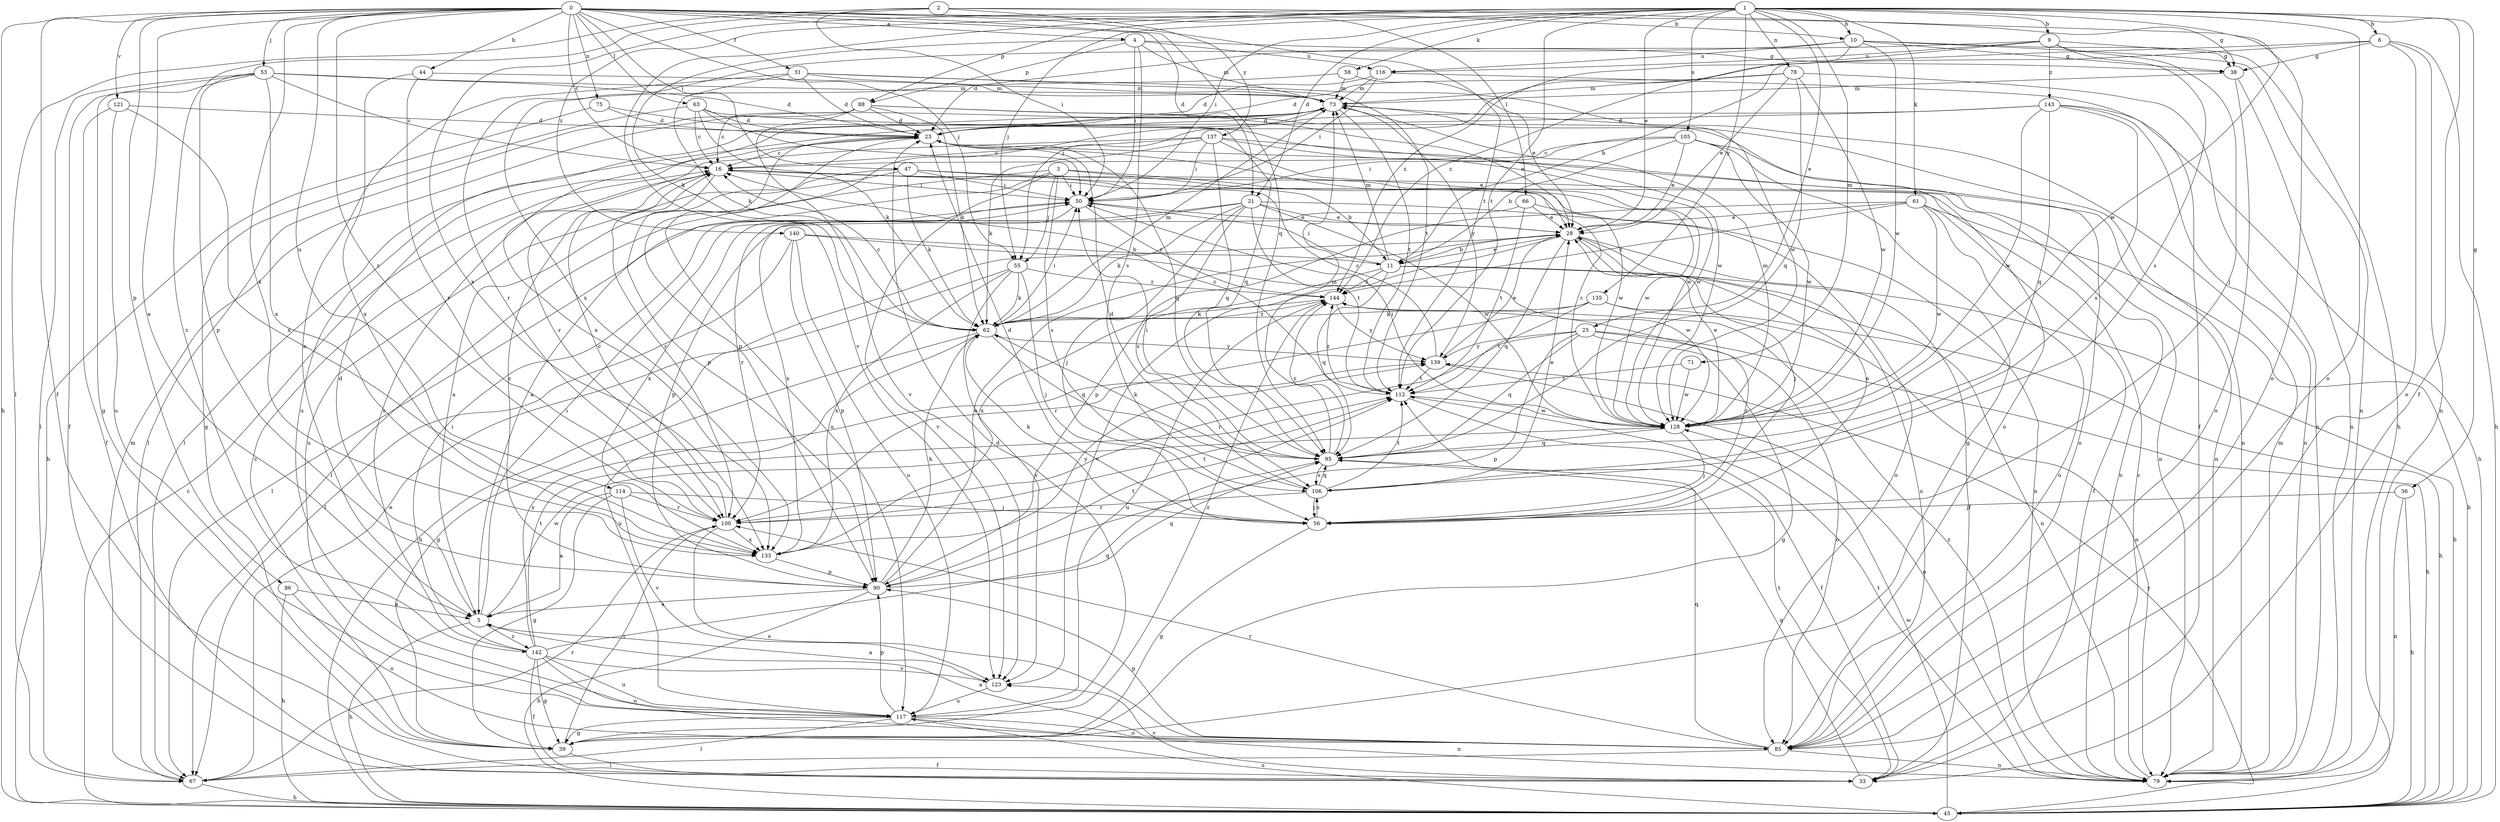 strict digraph  {
0;
1;
2;
3;
4;
5;
6;
9;
10;
11;
16;
21;
23;
25;
28;
31;
33;
36;
38;
39;
44;
45;
47;
50;
53;
55;
56;
58;
61;
62;
63;
66;
67;
71;
73;
75;
78;
79;
85;
86;
88;
90;
95;
100;
105;
106;
112;
114;
116;
117;
121;
123;
128;
133;
135;
137;
139;
140;
142;
143;
144;
0 -> 4  [label=a];
0 -> 5  [label=a];
0 -> 16  [label=c];
0 -> 21  [label=d];
0 -> 31  [label=f];
0 -> 33  [label=f];
0 -> 44  [label=h];
0 -> 45  [label=h];
0 -> 47  [label=i];
0 -> 53  [label=j];
0 -> 55  [label=j];
0 -> 63  [label=l];
0 -> 66  [label=l];
0 -> 75  [label=n];
0 -> 85  [label=o];
0 -> 86  [label=p];
0 -> 95  [label=q];
0 -> 100  [label=r];
0 -> 112  [label=t];
0 -> 114  [label=u];
0 -> 121  [label=v];
0 -> 133  [label=x];
1 -> 6  [label=b];
1 -> 9  [label=b];
1 -> 10  [label=b];
1 -> 21  [label=d];
1 -> 25  [label=e];
1 -> 28  [label=e];
1 -> 33  [label=f];
1 -> 36  [label=g];
1 -> 50  [label=i];
1 -> 55  [label=j];
1 -> 58  [label=k];
1 -> 61  [label=k];
1 -> 71  [label=m];
1 -> 78  [label=n];
1 -> 85  [label=o];
1 -> 88  [label=p];
1 -> 105  [label=s];
1 -> 112  [label=t];
1 -> 123  [label=v];
1 -> 128  [label=w];
1 -> 133  [label=x];
1 -> 135  [label=y];
1 -> 140  [label=z];
2 -> 10  [label=b];
2 -> 38  [label=g];
2 -> 50  [label=i];
2 -> 67  [label=l];
2 -> 137  [label=y];
2 -> 142  [label=z];
3 -> 5  [label=a];
3 -> 11  [label=b];
3 -> 50  [label=i];
3 -> 55  [label=j];
3 -> 67  [label=l];
3 -> 106  [label=s];
3 -> 123  [label=v];
3 -> 128  [label=w];
4 -> 38  [label=g];
4 -> 50  [label=i];
4 -> 62  [label=k];
4 -> 73  [label=m];
4 -> 88  [label=p];
4 -> 106  [label=s];
4 -> 116  [label=u];
5 -> 23  [label=d];
5 -> 45  [label=h];
5 -> 50  [label=i];
5 -> 128  [label=w];
5 -> 142  [label=z];
6 -> 11  [label=b];
6 -> 38  [label=g];
6 -> 45  [label=h];
6 -> 55  [label=j];
6 -> 79  [label=n];
6 -> 85  [label=o];
9 -> 23  [label=d];
9 -> 38  [label=g];
9 -> 56  [label=j];
9 -> 106  [label=s];
9 -> 116  [label=u];
9 -> 143  [label=z];
9 -> 144  [label=z];
10 -> 38  [label=g];
10 -> 45  [label=h];
10 -> 79  [label=n];
10 -> 116  [label=u];
10 -> 128  [label=w];
10 -> 133  [label=x];
10 -> 144  [label=z];
11 -> 28  [label=e];
11 -> 45  [label=h];
11 -> 50  [label=i];
11 -> 73  [label=m];
11 -> 79  [label=n];
11 -> 95  [label=q];
11 -> 133  [label=x];
11 -> 144  [label=z];
16 -> 50  [label=i];
16 -> 100  [label=r];
21 -> 28  [label=e];
21 -> 56  [label=j];
21 -> 62  [label=k];
21 -> 79  [label=n];
21 -> 100  [label=r];
21 -> 106  [label=s];
21 -> 112  [label=t];
21 -> 128  [label=w];
21 -> 133  [label=x];
23 -> 16  [label=c];
23 -> 79  [label=n];
23 -> 90  [label=p];
23 -> 95  [label=q];
23 -> 117  [label=u];
23 -> 128  [label=w];
25 -> 39  [label=g];
25 -> 45  [label=h];
25 -> 85  [label=o];
25 -> 90  [label=p];
25 -> 95  [label=q];
25 -> 100  [label=r];
25 -> 139  [label=y];
28 -> 11  [label=b];
28 -> 33  [label=f];
28 -> 56  [label=j];
28 -> 85  [label=o];
28 -> 95  [label=q];
28 -> 123  [label=v];
31 -> 5  [label=a];
31 -> 23  [label=d];
31 -> 62  [label=k];
31 -> 73  [label=m];
31 -> 112  [label=t];
31 -> 128  [label=w];
33 -> 95  [label=q];
33 -> 112  [label=t];
33 -> 123  [label=v];
36 -> 45  [label=h];
36 -> 56  [label=j];
36 -> 79  [label=n];
38 -> 73  [label=m];
38 -> 79  [label=n];
38 -> 85  [label=o];
39 -> 16  [label=c];
39 -> 23  [label=d];
39 -> 33  [label=f];
39 -> 100  [label=r];
44 -> 73  [label=m];
44 -> 100  [label=r];
44 -> 133  [label=x];
45 -> 16  [label=c];
45 -> 117  [label=u];
45 -> 128  [label=w];
45 -> 139  [label=y];
47 -> 5  [label=a];
47 -> 50  [label=i];
47 -> 62  [label=k];
47 -> 79  [label=n];
47 -> 117  [label=u];
47 -> 128  [label=w];
50 -> 28  [label=e];
50 -> 67  [label=l];
50 -> 133  [label=x];
50 -> 144  [label=z];
53 -> 16  [label=c];
53 -> 23  [label=d];
53 -> 33  [label=f];
53 -> 39  [label=g];
53 -> 67  [label=l];
53 -> 73  [label=m];
53 -> 90  [label=p];
53 -> 133  [label=x];
55 -> 45  [label=h];
55 -> 56  [label=j];
55 -> 62  [label=k];
55 -> 123  [label=v];
55 -> 133  [label=x];
55 -> 144  [label=z];
56 -> 23  [label=d];
56 -> 28  [label=e];
56 -> 39  [label=g];
56 -> 62  [label=k];
56 -> 106  [label=s];
56 -> 144  [label=z];
58 -> 28  [label=e];
58 -> 73  [label=m];
58 -> 100  [label=r];
61 -> 28  [label=e];
61 -> 33  [label=f];
61 -> 45  [label=h];
61 -> 85  [label=o];
61 -> 90  [label=p];
61 -> 128  [label=w];
61 -> 144  [label=z];
62 -> 16  [label=c];
62 -> 39  [label=g];
62 -> 50  [label=i];
62 -> 73  [label=m];
62 -> 95  [label=q];
62 -> 117  [label=u];
62 -> 139  [label=y];
62 -> 144  [label=z];
63 -> 16  [label=c];
63 -> 23  [label=d];
63 -> 39  [label=g];
63 -> 50  [label=i];
63 -> 62  [label=k];
63 -> 128  [label=w];
66 -> 28  [label=e];
66 -> 85  [label=o];
66 -> 90  [label=p];
66 -> 112  [label=t];
67 -> 28  [label=e];
67 -> 45  [label=h];
67 -> 73  [label=m];
67 -> 100  [label=r];
71 -> 112  [label=t];
71 -> 128  [label=w];
73 -> 23  [label=d];
73 -> 79  [label=n];
73 -> 90  [label=p];
73 -> 112  [label=t];
73 -> 117  [label=u];
73 -> 133  [label=x];
73 -> 139  [label=y];
75 -> 23  [label=d];
75 -> 45  [label=h];
75 -> 95  [label=q];
78 -> 23  [label=d];
78 -> 28  [label=e];
78 -> 73  [label=m];
78 -> 79  [label=n];
78 -> 95  [label=q];
78 -> 128  [label=w];
79 -> 16  [label=c];
79 -> 73  [label=m];
79 -> 112  [label=t];
79 -> 144  [label=z];
85 -> 5  [label=a];
85 -> 67  [label=l];
85 -> 79  [label=n];
85 -> 90  [label=p];
85 -> 95  [label=q];
85 -> 100  [label=r];
86 -> 5  [label=a];
86 -> 45  [label=h];
86 -> 85  [label=o];
88 -> 16  [label=c];
88 -> 23  [label=d];
88 -> 28  [label=e];
88 -> 62  [label=k];
88 -> 67  [label=l];
88 -> 85  [label=o];
88 -> 123  [label=v];
90 -> 5  [label=a];
90 -> 16  [label=c];
90 -> 28  [label=e];
90 -> 45  [label=h];
90 -> 62  [label=k];
90 -> 95  [label=q];
90 -> 112  [label=t];
95 -> 50  [label=i];
95 -> 62  [label=k];
95 -> 73  [label=m];
95 -> 106  [label=s];
95 -> 144  [label=z];
100 -> 16  [label=c];
100 -> 85  [label=o];
100 -> 112  [label=t];
100 -> 133  [label=x];
105 -> 11  [label=b];
105 -> 16  [label=c];
105 -> 28  [label=e];
105 -> 39  [label=g];
105 -> 50  [label=i];
105 -> 85  [label=o];
105 -> 128  [label=w];
106 -> 23  [label=d];
106 -> 28  [label=e];
106 -> 56  [label=j];
106 -> 95  [label=q];
106 -> 100  [label=r];
106 -> 112  [label=t];
112 -> 16  [label=c];
112 -> 33  [label=f];
112 -> 128  [label=w];
112 -> 144  [label=z];
114 -> 5  [label=a];
114 -> 39  [label=g];
114 -> 56  [label=j];
114 -> 100  [label=r];
114 -> 123  [label=v];
116 -> 23  [label=d];
116 -> 33  [label=f];
116 -> 50  [label=i];
116 -> 73  [label=m];
117 -> 39  [label=g];
117 -> 67  [label=l];
117 -> 79  [label=n];
117 -> 85  [label=o];
117 -> 90  [label=p];
117 -> 144  [label=z];
121 -> 23  [label=d];
121 -> 33  [label=f];
121 -> 117  [label=u];
121 -> 133  [label=x];
123 -> 5  [label=a];
123 -> 117  [label=u];
128 -> 16  [label=c];
128 -> 28  [label=e];
128 -> 50  [label=i];
128 -> 56  [label=j];
128 -> 73  [label=m];
128 -> 95  [label=q];
133 -> 90  [label=p];
133 -> 139  [label=y];
135 -> 45  [label=h];
135 -> 62  [label=k];
135 -> 79  [label=n];
135 -> 100  [label=r];
135 -> 112  [label=t];
137 -> 16  [label=c];
137 -> 28  [label=e];
137 -> 50  [label=i];
137 -> 62  [label=k];
137 -> 79  [label=n];
137 -> 95  [label=q];
137 -> 100  [label=r];
137 -> 128  [label=w];
139 -> 16  [label=c];
139 -> 28  [label=e];
139 -> 79  [label=n];
139 -> 112  [label=t];
140 -> 11  [label=b];
140 -> 67  [label=l];
140 -> 90  [label=p];
140 -> 117  [label=u];
140 -> 128  [label=w];
142 -> 16  [label=c];
142 -> 33  [label=f];
142 -> 39  [label=g];
142 -> 50  [label=i];
142 -> 85  [label=o];
142 -> 95  [label=q];
142 -> 112  [label=t];
142 -> 117  [label=u];
142 -> 123  [label=v];
142 -> 139  [label=y];
143 -> 23  [label=d];
143 -> 45  [label=h];
143 -> 67  [label=l];
143 -> 79  [label=n];
143 -> 95  [label=q];
143 -> 106  [label=s];
143 -> 128  [label=w];
144 -> 62  [label=k];
144 -> 117  [label=u];
144 -> 139  [label=y];
}
